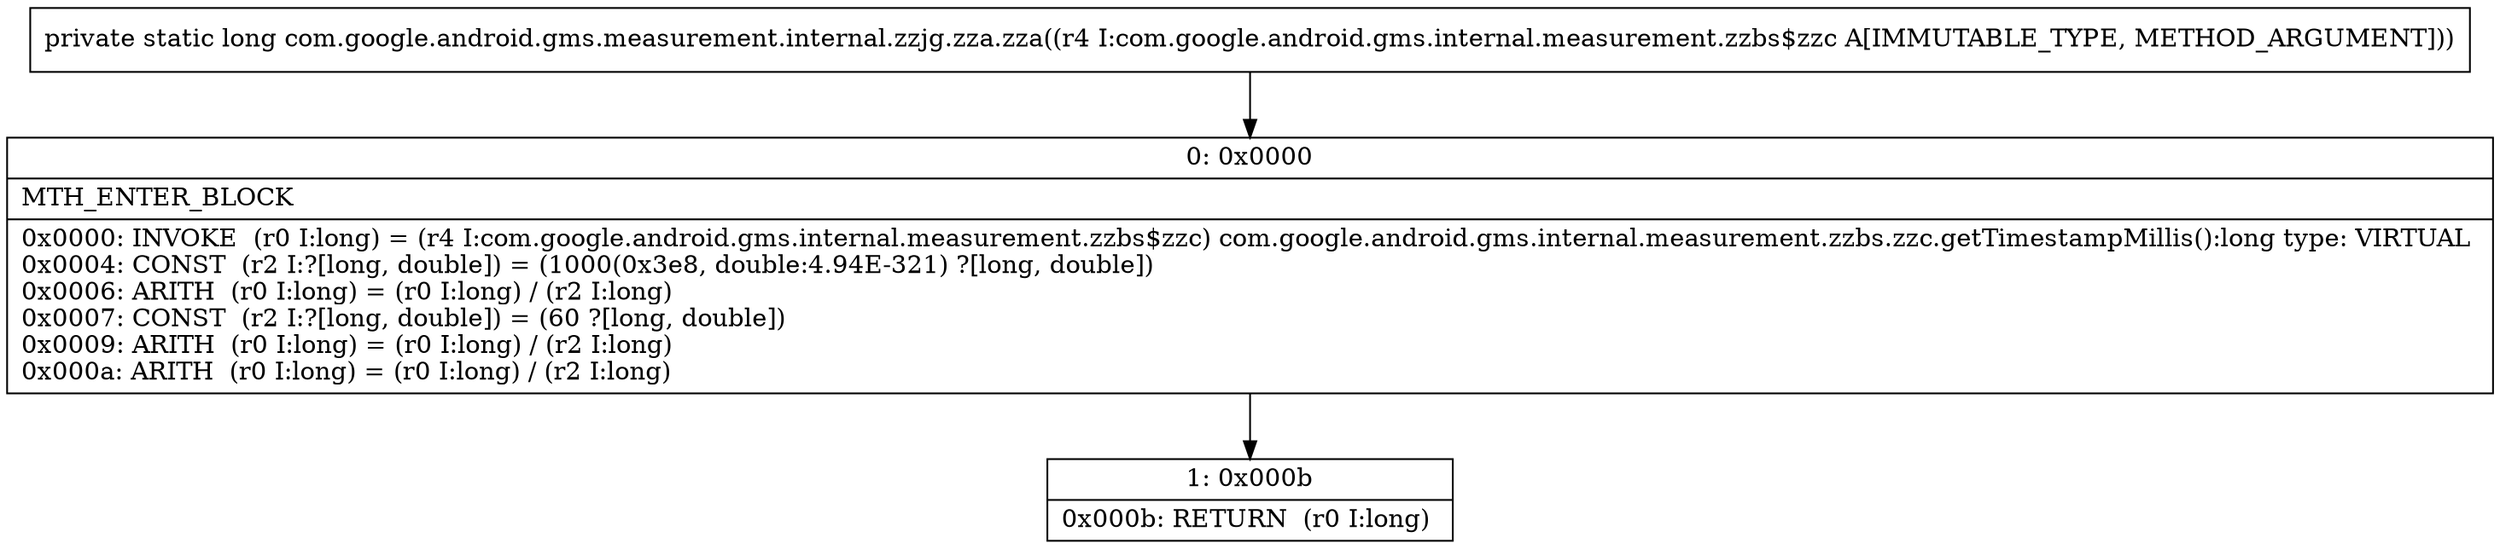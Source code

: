 digraph "CFG forcom.google.android.gms.measurement.internal.zzjg.zza.zza(Lcom\/google\/android\/gms\/internal\/measurement\/zzbs$zzc;)J" {
Node_0 [shape=record,label="{0\:\ 0x0000|MTH_ENTER_BLOCK\l|0x0000: INVOKE  (r0 I:long) = (r4 I:com.google.android.gms.internal.measurement.zzbs$zzc) com.google.android.gms.internal.measurement.zzbs.zzc.getTimestampMillis():long type: VIRTUAL \l0x0004: CONST  (r2 I:?[long, double]) = (1000(0x3e8, double:4.94E\-321) ?[long, double]) \l0x0006: ARITH  (r0 I:long) = (r0 I:long) \/ (r2 I:long) \l0x0007: CONST  (r2 I:?[long, double]) = (60 ?[long, double]) \l0x0009: ARITH  (r0 I:long) = (r0 I:long) \/ (r2 I:long) \l0x000a: ARITH  (r0 I:long) = (r0 I:long) \/ (r2 I:long) \l}"];
Node_1 [shape=record,label="{1\:\ 0x000b|0x000b: RETURN  (r0 I:long) \l}"];
MethodNode[shape=record,label="{private static long com.google.android.gms.measurement.internal.zzjg.zza.zza((r4 I:com.google.android.gms.internal.measurement.zzbs$zzc A[IMMUTABLE_TYPE, METHOD_ARGUMENT])) }"];
MethodNode -> Node_0;
Node_0 -> Node_1;
}


